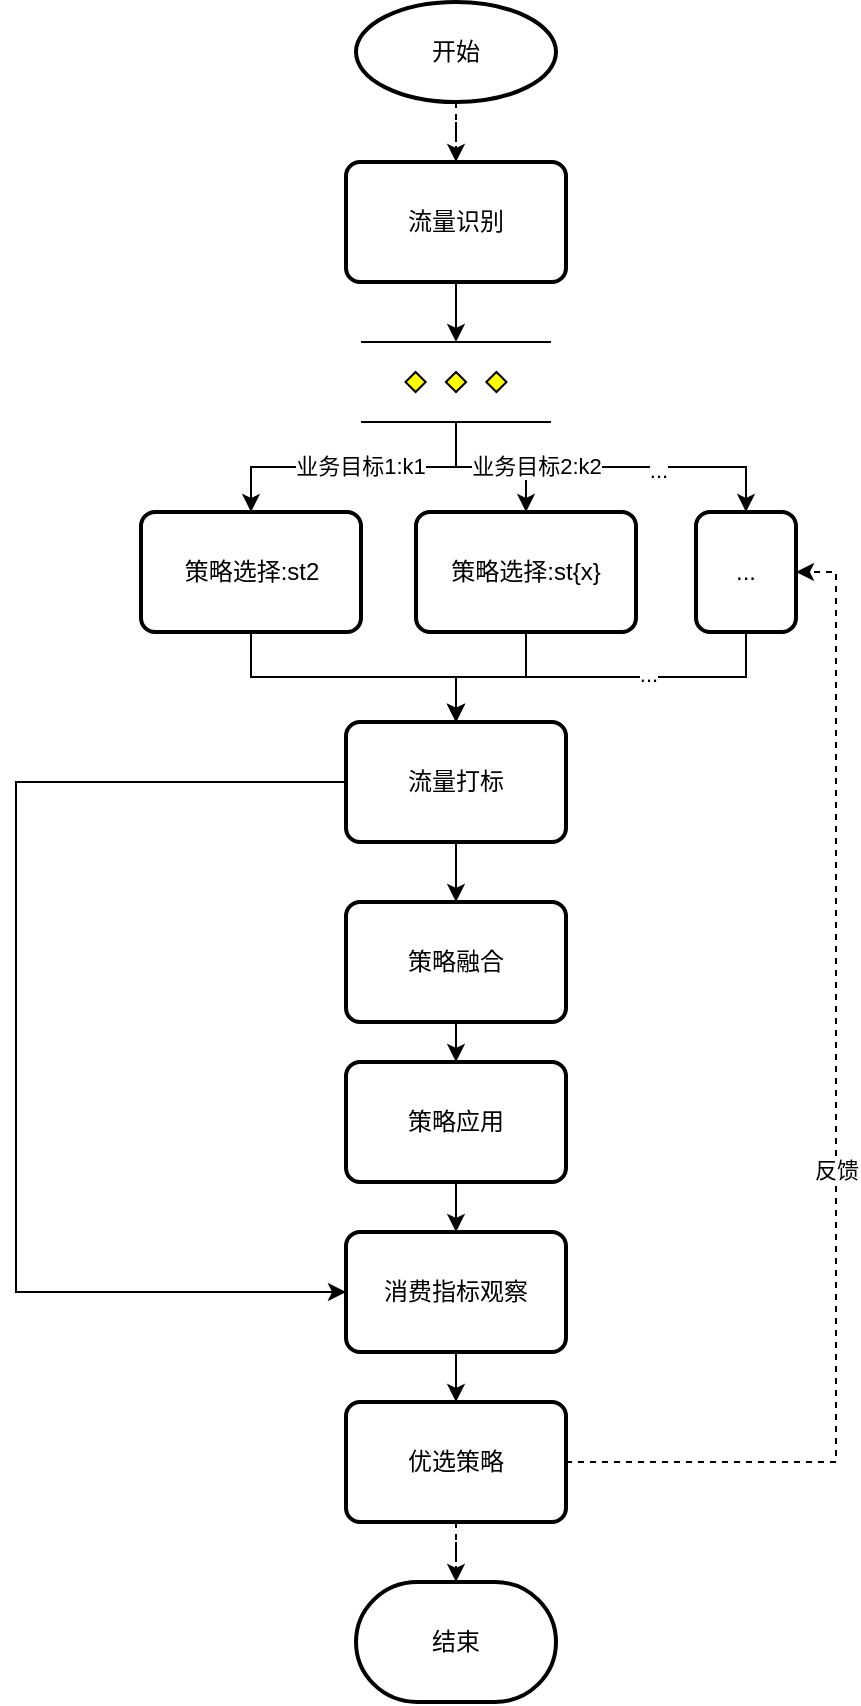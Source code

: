 <mxfile version="14.9.3" type="github">
  <diagram id="WTZBdKBS0zzGt41C4YRN" name="第 1 页">
    <mxGraphModel dx="1829" dy="993" grid="1" gridSize="10" guides="1" tooltips="1" connect="1" arrows="1" fold="1" page="1" pageScale="1" pageWidth="827" pageHeight="1169" math="0" shadow="0">
      <root>
        <mxCell id="0" />
        <mxCell id="1" parent="0" />
        <mxCell id="W0ZIt22SlEBKtFwFDGDk-7" style="edgeStyle=orthogonalEdgeStyle;rounded=0;orthogonalLoop=1;jettySize=auto;html=1;entryX=0.5;entryY=0;entryDx=0;entryDy=0;entryPerimeter=0;" edge="1" parent="1" source="W0ZIt22SlEBKtFwFDGDk-3" target="W0ZIt22SlEBKtFwFDGDk-4">
          <mxGeometry relative="1" as="geometry" />
        </mxCell>
        <mxCell id="W0ZIt22SlEBKtFwFDGDk-3" value="流量识别" style="rounded=1;whiteSpace=wrap;html=1;absoluteArcSize=1;arcSize=14;strokeWidth=2;" vertex="1" parent="1">
          <mxGeometry x="285" y="120" width="110" height="60" as="geometry" />
        </mxCell>
        <mxCell id="W0ZIt22SlEBKtFwFDGDk-10" style="edgeStyle=orthogonalEdgeStyle;rounded=0;orthogonalLoop=1;jettySize=auto;html=1;" edge="1" parent="1" source="W0ZIt22SlEBKtFwFDGDk-4" target="W0ZIt22SlEBKtFwFDGDk-9">
          <mxGeometry relative="1" as="geometry" />
        </mxCell>
        <mxCell id="W0ZIt22SlEBKtFwFDGDk-17" value="业务目标1:k1" style="edgeLabel;html=1;align=center;verticalAlign=middle;resizable=0;points=[];" vertex="1" connectable="0" parent="W0ZIt22SlEBKtFwFDGDk-10">
          <mxGeometry x="-0.036" y="-1" relative="1" as="geometry">
            <mxPoint as="offset" />
          </mxGeometry>
        </mxCell>
        <mxCell id="W0ZIt22SlEBKtFwFDGDk-12" style="edgeStyle=orthogonalEdgeStyle;rounded=0;orthogonalLoop=1;jettySize=auto;html=1;exitX=0.5;exitY=1;exitDx=0;exitDy=0;exitPerimeter=0;" edge="1" parent="1" source="W0ZIt22SlEBKtFwFDGDk-4" target="W0ZIt22SlEBKtFwFDGDk-11">
          <mxGeometry relative="1" as="geometry" />
        </mxCell>
        <mxCell id="W0ZIt22SlEBKtFwFDGDk-14" style="edgeStyle=orthogonalEdgeStyle;rounded=0;orthogonalLoop=1;jettySize=auto;html=1;exitX=0.5;exitY=1;exitDx=0;exitDy=0;exitPerimeter=0;entryX=0.5;entryY=0;entryDx=0;entryDy=0;" edge="1" parent="1" source="W0ZIt22SlEBKtFwFDGDk-4" target="W0ZIt22SlEBKtFwFDGDk-13">
          <mxGeometry relative="1" as="geometry" />
        </mxCell>
        <mxCell id="W0ZIt22SlEBKtFwFDGDk-15" value="..." style="edgeLabel;html=1;align=center;verticalAlign=middle;resizable=0;points=[];" vertex="1" connectable="0" parent="W0ZIt22SlEBKtFwFDGDk-14">
          <mxGeometry x="0.302" y="-1" relative="1" as="geometry">
            <mxPoint as="offset" />
          </mxGeometry>
        </mxCell>
        <mxCell id="W0ZIt22SlEBKtFwFDGDk-16" value="业务目标2:k2" style="edgeLabel;html=1;align=center;verticalAlign=middle;resizable=0;points=[];" vertex="1" connectable="0" parent="W0ZIt22SlEBKtFwFDGDk-14">
          <mxGeometry x="-0.498" y="1" relative="1" as="geometry">
            <mxPoint x="15" as="offset" />
          </mxGeometry>
        </mxCell>
        <mxCell id="W0ZIt22SlEBKtFwFDGDk-4" value="" style="verticalLabelPosition=bottom;verticalAlign=top;html=1;shape=mxgraph.flowchart.parallel_mode;pointerEvents=1" vertex="1" parent="1">
          <mxGeometry x="292.5" y="210" width="95" height="40" as="geometry" />
        </mxCell>
        <mxCell id="W0ZIt22SlEBKtFwFDGDk-21" style="edgeStyle=orthogonalEdgeStyle;rounded=0;orthogonalLoop=1;jettySize=auto;html=1;exitX=0.5;exitY=1;exitDx=0;exitDy=0;entryX=0.5;entryY=0;entryDx=0;entryDy=0;" edge="1" parent="1" source="W0ZIt22SlEBKtFwFDGDk-9" target="W0ZIt22SlEBKtFwFDGDk-18">
          <mxGeometry relative="1" as="geometry" />
        </mxCell>
        <mxCell id="W0ZIt22SlEBKtFwFDGDk-9" value="策略选择:st2" style="rounded=1;whiteSpace=wrap;html=1;absoluteArcSize=1;arcSize=14;strokeWidth=2;" vertex="1" parent="1">
          <mxGeometry x="182.5" y="295" width="110" height="60" as="geometry" />
        </mxCell>
        <mxCell id="W0ZIt22SlEBKtFwFDGDk-22" style="edgeStyle=orthogonalEdgeStyle;rounded=0;orthogonalLoop=1;jettySize=auto;html=1;exitX=0.5;exitY=1;exitDx=0;exitDy=0;entryX=0.5;entryY=0;entryDx=0;entryDy=0;" edge="1" parent="1" source="W0ZIt22SlEBKtFwFDGDk-11" target="W0ZIt22SlEBKtFwFDGDk-18">
          <mxGeometry relative="1" as="geometry" />
        </mxCell>
        <mxCell id="W0ZIt22SlEBKtFwFDGDk-11" value="策略选择:st{x}" style="rounded=1;whiteSpace=wrap;html=1;absoluteArcSize=1;arcSize=14;strokeWidth=2;" vertex="1" parent="1">
          <mxGeometry x="320" y="295" width="110" height="60" as="geometry" />
        </mxCell>
        <mxCell id="W0ZIt22SlEBKtFwFDGDk-23" style="edgeStyle=orthogonalEdgeStyle;rounded=0;orthogonalLoop=1;jettySize=auto;html=1;exitX=0.5;exitY=1;exitDx=0;exitDy=0;" edge="1" parent="1" source="W0ZIt22SlEBKtFwFDGDk-13" target="W0ZIt22SlEBKtFwFDGDk-18">
          <mxGeometry relative="1" as="geometry" />
        </mxCell>
        <mxCell id="W0ZIt22SlEBKtFwFDGDk-24" value="..." style="edgeLabel;html=1;align=center;verticalAlign=middle;resizable=0;points=[];" vertex="1" connectable="0" parent="W0ZIt22SlEBKtFwFDGDk-23">
          <mxGeometry x="-0.246" y="-2" relative="1" as="geometry">
            <mxPoint as="offset" />
          </mxGeometry>
        </mxCell>
        <mxCell id="W0ZIt22SlEBKtFwFDGDk-13" value="..." style="rounded=1;whiteSpace=wrap;html=1;absoluteArcSize=1;arcSize=14;strokeWidth=2;" vertex="1" parent="1">
          <mxGeometry x="460" y="295" width="50" height="60" as="geometry" />
        </mxCell>
        <mxCell id="W0ZIt22SlEBKtFwFDGDk-28" style="edgeStyle=orthogonalEdgeStyle;rounded=0;orthogonalLoop=1;jettySize=auto;html=1;exitX=0.5;exitY=1;exitDx=0;exitDy=0;" edge="1" parent="1" source="W0ZIt22SlEBKtFwFDGDk-18" target="W0ZIt22SlEBKtFwFDGDk-27">
          <mxGeometry relative="1" as="geometry" />
        </mxCell>
        <mxCell id="W0ZIt22SlEBKtFwFDGDk-32" style="edgeStyle=orthogonalEdgeStyle;rounded=0;orthogonalLoop=1;jettySize=auto;html=1;entryX=0;entryY=0.5;entryDx=0;entryDy=0;" edge="1" parent="1" source="W0ZIt22SlEBKtFwFDGDk-18" target="W0ZIt22SlEBKtFwFDGDk-20">
          <mxGeometry relative="1" as="geometry">
            <mxPoint x="285" y="790" as="targetPoint" />
            <Array as="points">
              <mxPoint x="120" y="430" />
              <mxPoint x="120" y="685" />
            </Array>
          </mxGeometry>
        </mxCell>
        <mxCell id="W0ZIt22SlEBKtFwFDGDk-18" value="流量打标" style="rounded=1;whiteSpace=wrap;html=1;absoluteArcSize=1;arcSize=14;strokeWidth=2;" vertex="1" parent="1">
          <mxGeometry x="285" y="400" width="110" height="60" as="geometry" />
        </mxCell>
        <mxCell id="W0ZIt22SlEBKtFwFDGDk-26" style="edgeStyle=orthogonalEdgeStyle;rounded=0;orthogonalLoop=1;jettySize=auto;html=1;exitX=0.5;exitY=1;exitDx=0;exitDy=0;entryX=0.5;entryY=0;entryDx=0;entryDy=0;" edge="1" parent="1" source="W0ZIt22SlEBKtFwFDGDk-19" target="W0ZIt22SlEBKtFwFDGDk-20">
          <mxGeometry relative="1" as="geometry" />
        </mxCell>
        <mxCell id="W0ZIt22SlEBKtFwFDGDk-19" value="策略应用" style="rounded=1;whiteSpace=wrap;html=1;absoluteArcSize=1;arcSize=14;strokeWidth=2;" vertex="1" parent="1">
          <mxGeometry x="285" y="570" width="110" height="60" as="geometry" />
        </mxCell>
        <mxCell id="W0ZIt22SlEBKtFwFDGDk-34" style="edgeStyle=orthogonalEdgeStyle;rounded=0;orthogonalLoop=1;jettySize=auto;html=1;exitX=0.5;exitY=1;exitDx=0;exitDy=0;entryX=0.5;entryY=0;entryDx=0;entryDy=0;" edge="1" parent="1" source="W0ZIt22SlEBKtFwFDGDk-20" target="W0ZIt22SlEBKtFwFDGDk-33">
          <mxGeometry relative="1" as="geometry" />
        </mxCell>
        <mxCell id="W0ZIt22SlEBKtFwFDGDk-20" value="消费指标观察" style="rounded=1;whiteSpace=wrap;html=1;absoluteArcSize=1;arcSize=14;strokeWidth=2;" vertex="1" parent="1">
          <mxGeometry x="285" y="655" width="110" height="60" as="geometry" />
        </mxCell>
        <mxCell id="W0ZIt22SlEBKtFwFDGDk-29" style="edgeStyle=orthogonalEdgeStyle;rounded=0;orthogonalLoop=1;jettySize=auto;html=1;exitX=0.5;exitY=1;exitDx=0;exitDy=0;" edge="1" parent="1" source="W0ZIt22SlEBKtFwFDGDk-27" target="W0ZIt22SlEBKtFwFDGDk-19">
          <mxGeometry relative="1" as="geometry" />
        </mxCell>
        <mxCell id="W0ZIt22SlEBKtFwFDGDk-27" value="策略融合" style="rounded=1;whiteSpace=wrap;html=1;absoluteArcSize=1;arcSize=14;strokeWidth=2;" vertex="1" parent="1">
          <mxGeometry x="285" y="490" width="110" height="60" as="geometry" />
        </mxCell>
        <mxCell id="W0ZIt22SlEBKtFwFDGDk-35" style="edgeStyle=orthogonalEdgeStyle;rounded=0;orthogonalLoop=1;jettySize=auto;html=1;entryX=1;entryY=0.5;entryDx=0;entryDy=0;dashed=1;" edge="1" parent="1" source="W0ZIt22SlEBKtFwFDGDk-33" target="W0ZIt22SlEBKtFwFDGDk-13">
          <mxGeometry relative="1" as="geometry" />
        </mxCell>
        <mxCell id="W0ZIt22SlEBKtFwFDGDk-36" value="反馈" style="edgeLabel;html=1;align=center;verticalAlign=middle;resizable=0;points=[];" vertex="1" connectable="0" parent="W0ZIt22SlEBKtFwFDGDk-35">
          <mxGeometry x="-0.062" relative="1" as="geometry">
            <mxPoint as="offset" />
          </mxGeometry>
        </mxCell>
        <mxCell id="W0ZIt22SlEBKtFwFDGDk-40" style="edgeStyle=orthogonalEdgeStyle;rounded=0;orthogonalLoop=1;jettySize=auto;html=1;entryX=0.5;entryY=0;entryDx=0;entryDy=0;entryPerimeter=0;dashed=1;" edge="1" parent="1" source="W0ZIt22SlEBKtFwFDGDk-33" target="W0ZIt22SlEBKtFwFDGDk-39">
          <mxGeometry relative="1" as="geometry" />
        </mxCell>
        <mxCell id="W0ZIt22SlEBKtFwFDGDk-33" value="优选策略" style="rounded=1;whiteSpace=wrap;html=1;absoluteArcSize=1;arcSize=14;strokeWidth=2;" vertex="1" parent="1">
          <mxGeometry x="285" y="740" width="110" height="60" as="geometry" />
        </mxCell>
        <mxCell id="W0ZIt22SlEBKtFwFDGDk-38" style="edgeStyle=orthogonalEdgeStyle;rounded=0;orthogonalLoop=1;jettySize=auto;html=1;entryX=0.5;entryY=0;entryDx=0;entryDy=0;dashed=1;" edge="1" parent="1" source="W0ZIt22SlEBKtFwFDGDk-37" target="W0ZIt22SlEBKtFwFDGDk-3">
          <mxGeometry relative="1" as="geometry" />
        </mxCell>
        <mxCell id="W0ZIt22SlEBKtFwFDGDk-37" value="开始" style="strokeWidth=2;html=1;shape=mxgraph.flowchart.start_1;whiteSpace=wrap;" vertex="1" parent="1">
          <mxGeometry x="290" y="40" width="100" height="50" as="geometry" />
        </mxCell>
        <mxCell id="W0ZIt22SlEBKtFwFDGDk-39" value="结束" style="strokeWidth=2;html=1;shape=mxgraph.flowchart.terminator;whiteSpace=wrap;" vertex="1" parent="1">
          <mxGeometry x="290" y="830" width="100" height="60" as="geometry" />
        </mxCell>
      </root>
    </mxGraphModel>
  </diagram>
</mxfile>
